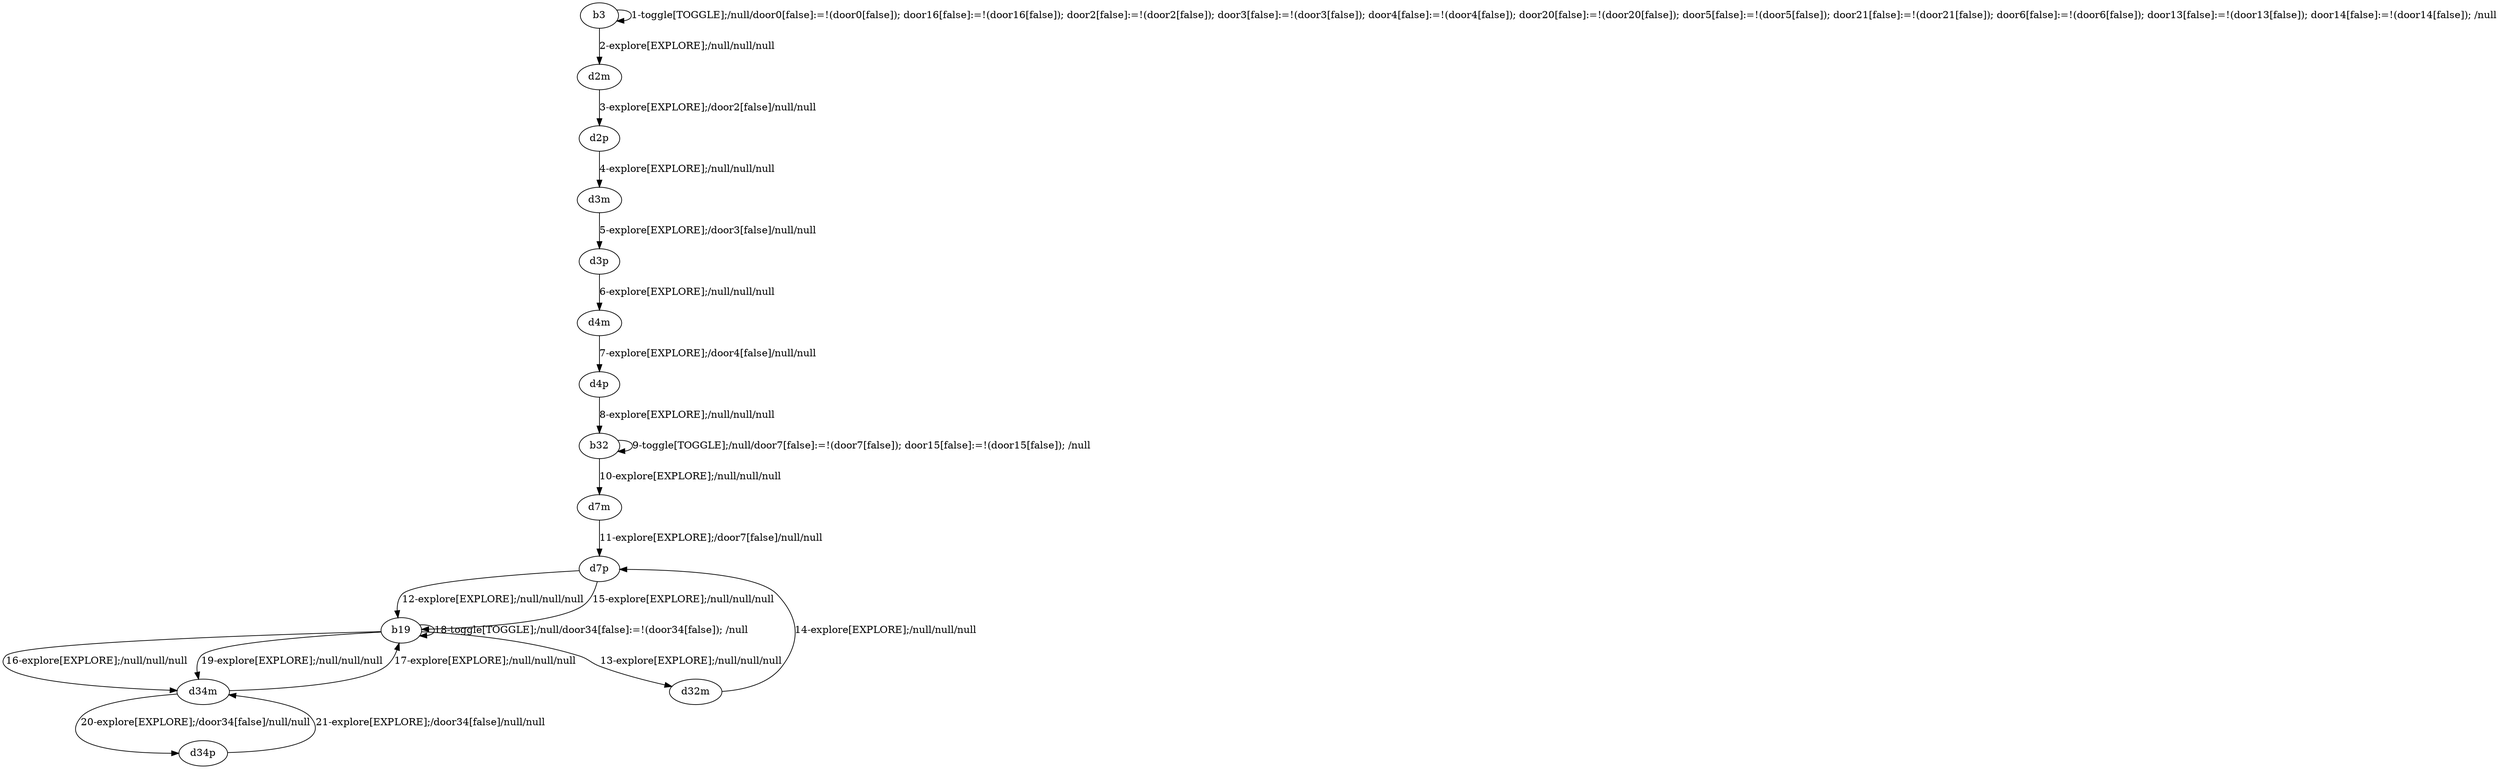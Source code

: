 # Total number of goals covered by this test: 1
# d34p --> d34m

digraph g {
"b3" -> "b3" [label = "1-toggle[TOGGLE];/null/door0[false]:=!(door0[false]); door16[false]:=!(door16[false]); door2[false]:=!(door2[false]); door3[false]:=!(door3[false]); door4[false]:=!(door4[false]); door20[false]:=!(door20[false]); door5[false]:=!(door5[false]); door21[false]:=!(door21[false]); door6[false]:=!(door6[false]); door13[false]:=!(door13[false]); door14[false]:=!(door14[false]); /null"];
"b3" -> "d2m" [label = "2-explore[EXPLORE];/null/null/null"];
"d2m" -> "d2p" [label = "3-explore[EXPLORE];/door2[false]/null/null"];
"d2p" -> "d3m" [label = "4-explore[EXPLORE];/null/null/null"];
"d3m" -> "d3p" [label = "5-explore[EXPLORE];/door3[false]/null/null"];
"d3p" -> "d4m" [label = "6-explore[EXPLORE];/null/null/null"];
"d4m" -> "d4p" [label = "7-explore[EXPLORE];/door4[false]/null/null"];
"d4p" -> "b32" [label = "8-explore[EXPLORE];/null/null/null"];
"b32" -> "b32" [label = "9-toggle[TOGGLE];/null/door7[false]:=!(door7[false]); door15[false]:=!(door15[false]); /null"];
"b32" -> "d7m" [label = "10-explore[EXPLORE];/null/null/null"];
"d7m" -> "d7p" [label = "11-explore[EXPLORE];/door7[false]/null/null"];
"d7p" -> "b19" [label = "12-explore[EXPLORE];/null/null/null"];
"b19" -> "d32m" [label = "13-explore[EXPLORE];/null/null/null"];
"d32m" -> "d7p" [label = "14-explore[EXPLORE];/null/null/null"];
"d7p" -> "b19" [label = "15-explore[EXPLORE];/null/null/null"];
"b19" -> "d34m" [label = "16-explore[EXPLORE];/null/null/null"];
"d34m" -> "b19" [label = "17-explore[EXPLORE];/null/null/null"];
"b19" -> "b19" [label = "18-toggle[TOGGLE];/null/door34[false]:=!(door34[false]); /null"];
"b19" -> "d34m" [label = "19-explore[EXPLORE];/null/null/null"];
"d34m" -> "d34p" [label = "20-explore[EXPLORE];/door34[false]/null/null"];
"d34p" -> "d34m" [label = "21-explore[EXPLORE];/door34[false]/null/null"];
}